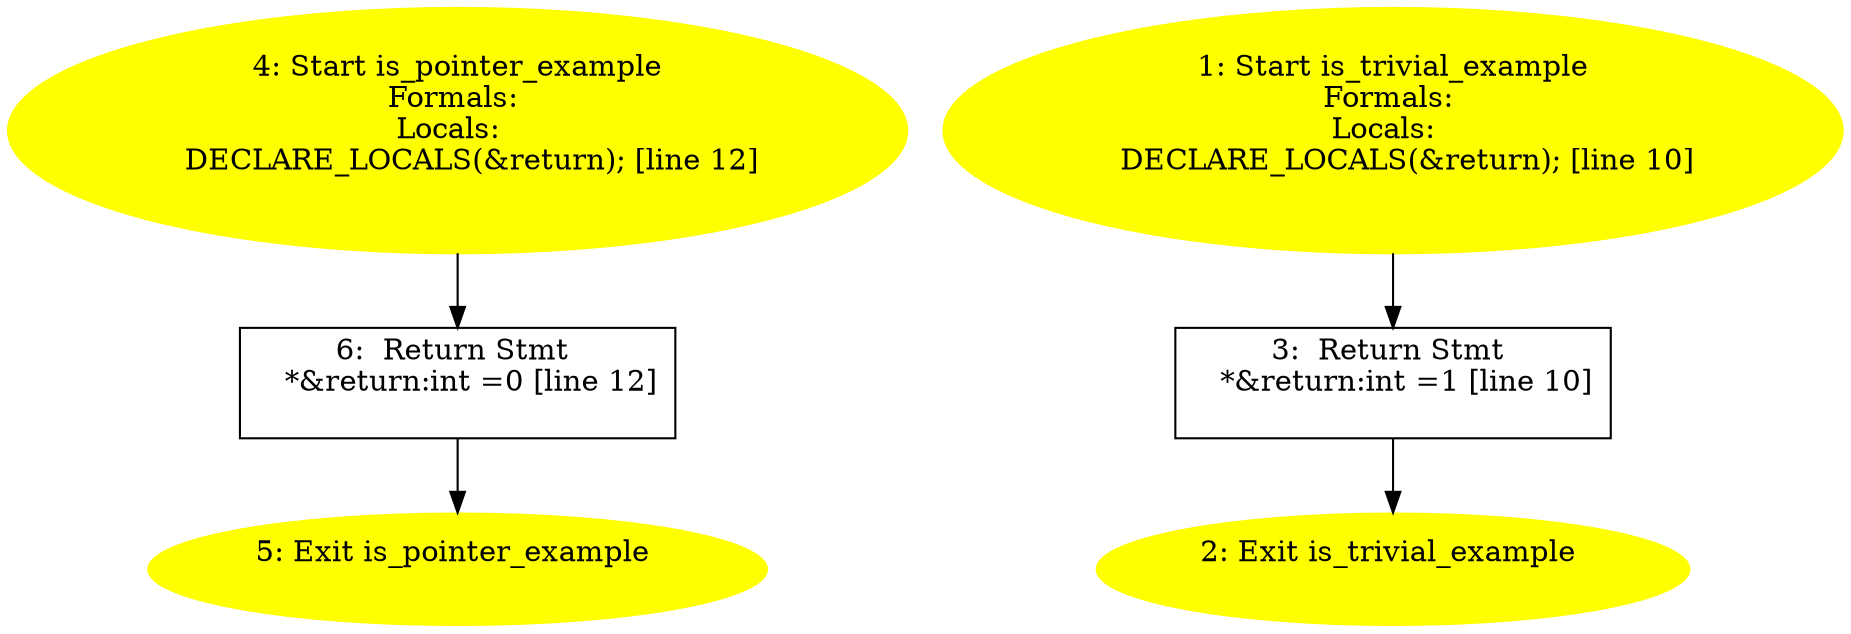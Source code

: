 /* @generated */
digraph iCFG {
6 [label="6:  Return Stmt \n   *&return:int =0 [line 12]\n " shape="box"]
	

	 6 -> 5 ;
5 [label="5: Exit is_pointer_example \n  " color=yellow style=filled]
	

4 [label="4: Start is_pointer_example\nFormals: \nLocals:  \n   DECLARE_LOCALS(&return); [line 12]\n " color=yellow style=filled]
	

	 4 -> 6 ;
3 [label="3:  Return Stmt \n   *&return:int =1 [line 10]\n " shape="box"]
	

	 3 -> 2 ;
2 [label="2: Exit is_trivial_example \n  " color=yellow style=filled]
	

1 [label="1: Start is_trivial_example\nFormals: \nLocals:  \n   DECLARE_LOCALS(&return); [line 10]\n " color=yellow style=filled]
	

	 1 -> 3 ;
}
